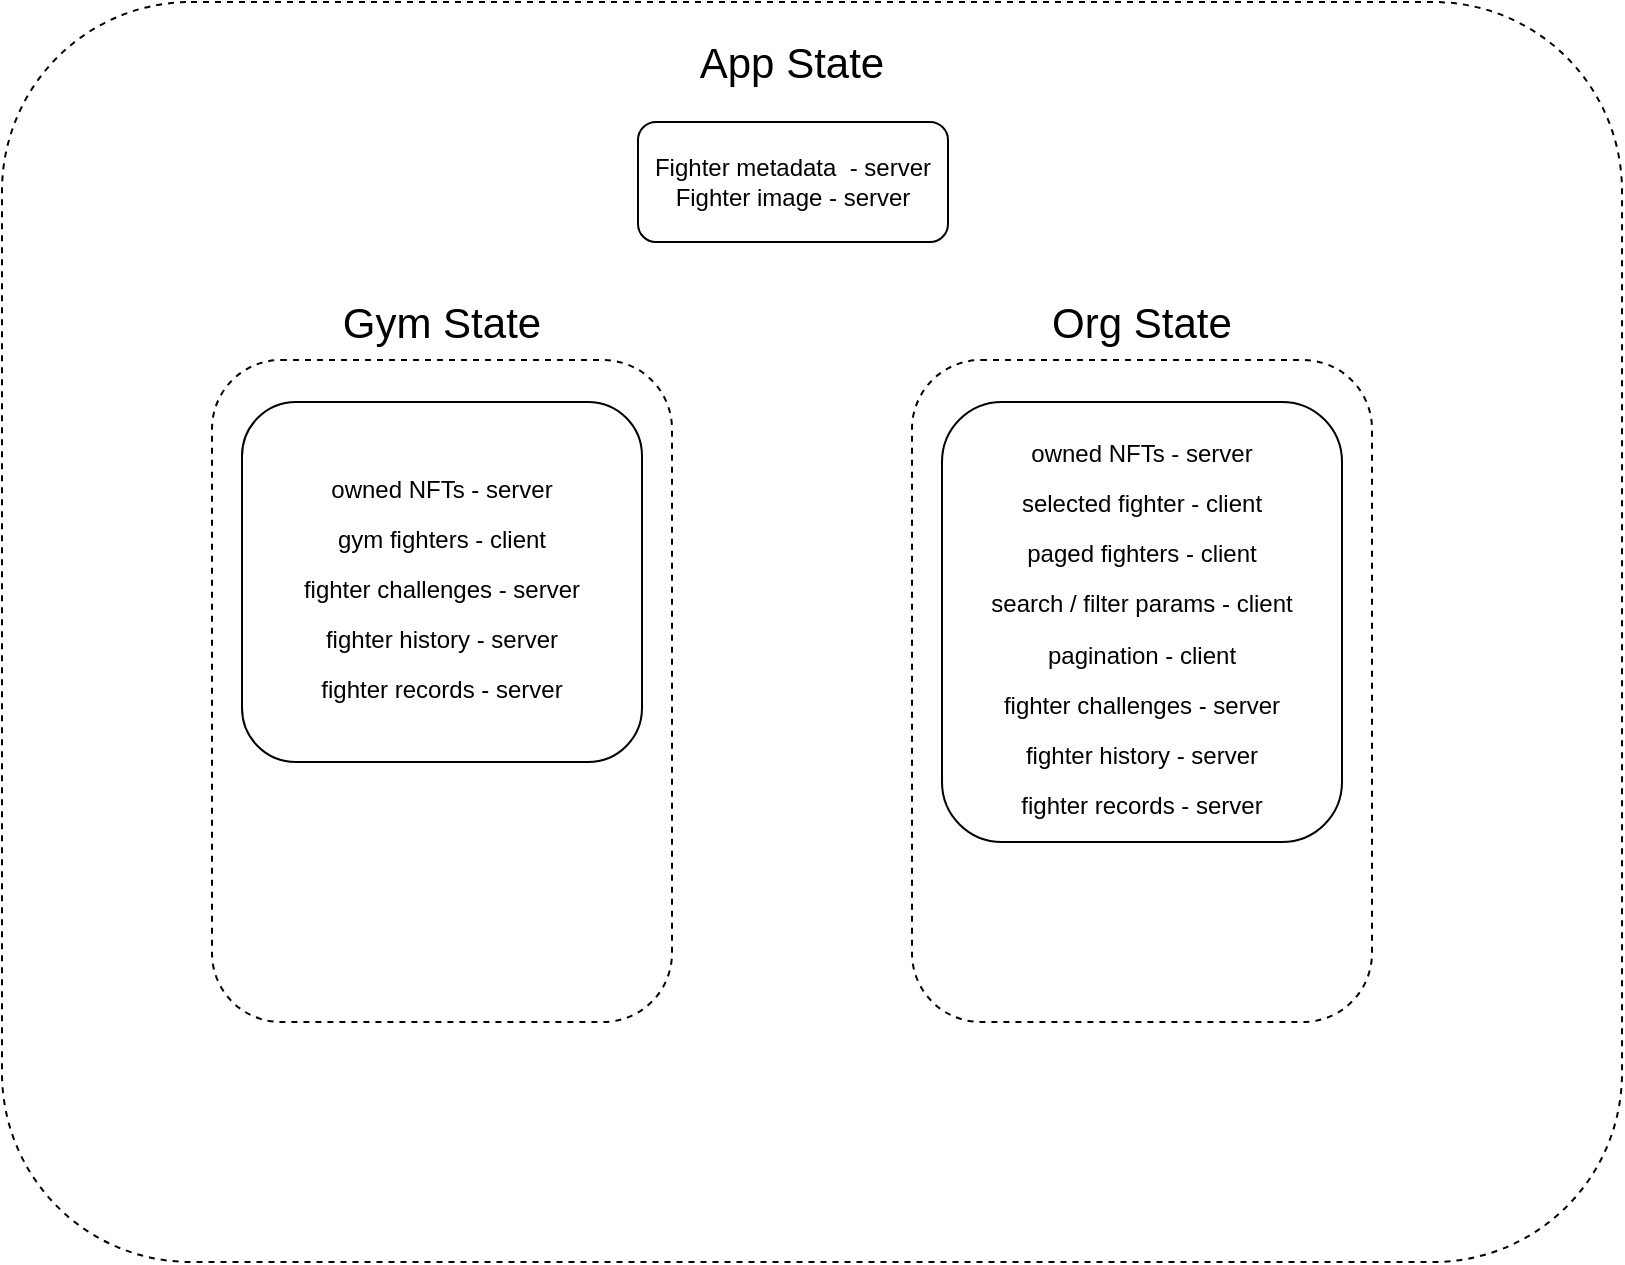 <mxfile>
    <diagram id="6YI9NkzARh-z0gbNGRhr" name="Page-1">
        <mxGraphModel dx="1026" dy="577" grid="1" gridSize="10" guides="1" tooltips="1" connect="1" arrows="1" fold="1" page="1" pageScale="1" pageWidth="850" pageHeight="1100" math="0" shadow="0">
            <root>
                <mxCell id="0"/>
                <mxCell id="1" parent="0"/>
                <mxCell id="3" value="" style="rounded=1;whiteSpace=wrap;html=1;dashed=1;" vertex="1" parent="1">
                    <mxGeometry x="30" y="20" width="810" height="630" as="geometry"/>
                </mxCell>
                <mxCell id="2" value="Fighter metadata&amp;nbsp; - server&lt;br&gt;Fighter image - server" style="rounded=1;whiteSpace=wrap;html=1;" vertex="1" parent="1">
                    <mxGeometry x="348" y="80" width="155" height="60" as="geometry"/>
                </mxCell>
                <mxCell id="4" value="App State" style="text;html=1;strokeColor=none;fillColor=none;align=center;verticalAlign=middle;whiteSpace=wrap;rounded=0;dashed=1;fontSize=21;" vertex="1" parent="1">
                    <mxGeometry x="370" y="30" width="110" height="39" as="geometry"/>
                </mxCell>
                <mxCell id="5" value="Gym State" style="text;html=1;strokeColor=none;fillColor=none;align=center;verticalAlign=middle;whiteSpace=wrap;rounded=0;dashed=1;fontSize=21;" vertex="1" parent="1">
                    <mxGeometry x="195" y="160" width="110" height="39" as="geometry"/>
                </mxCell>
                <mxCell id="6" value="" style="rounded=1;whiteSpace=wrap;html=1;dashed=1;fontSize=21;" vertex="1" parent="1">
                    <mxGeometry x="135" y="199" width="230" height="331" as="geometry"/>
                </mxCell>
                <mxCell id="7" value="Org State" style="text;html=1;strokeColor=none;fillColor=none;align=center;verticalAlign=middle;whiteSpace=wrap;rounded=0;dashed=1;fontSize=21;" vertex="1" parent="1">
                    <mxGeometry x="545" y="160" width="110" height="39" as="geometry"/>
                </mxCell>
                <mxCell id="8" value="" style="rounded=1;whiteSpace=wrap;html=1;dashed=1;fontSize=21;" vertex="1" parent="1">
                    <mxGeometry x="485" y="199" width="230" height="331" as="geometry"/>
                </mxCell>
                <mxCell id="9" value="&lt;font style=&quot;font-size: 12px&quot;&gt;owned NFTs - server&lt;br&gt;gym fighters - client&lt;br&gt;fighter challenges - server&lt;br&gt;fighter history - server&lt;br&gt;fighter records - server&lt;br&gt;&lt;/font&gt;" style="rounded=1;whiteSpace=wrap;html=1;fontSize=21;" vertex="1" parent="1">
                    <mxGeometry x="150" y="220" width="200" height="180" as="geometry"/>
                </mxCell>
                <mxCell id="10" value="&lt;font style=&quot;font-size: 12px&quot;&gt;owned NFTs - server&lt;br&gt;selected fighter - client&lt;br&gt;paged fighters - client&lt;br&gt;search / filter params - client&lt;br&gt;pagination - client&lt;br&gt;fighter challenges - server&lt;br&gt;fighter history - server&lt;br&gt;fighter records - server&lt;br&gt;&lt;/font&gt;" style="rounded=1;whiteSpace=wrap;html=1;fontSize=21;" vertex="1" parent="1">
                    <mxGeometry x="500" y="220" width="200" height="220" as="geometry"/>
                </mxCell>
            </root>
        </mxGraphModel>
    </diagram>
</mxfile>